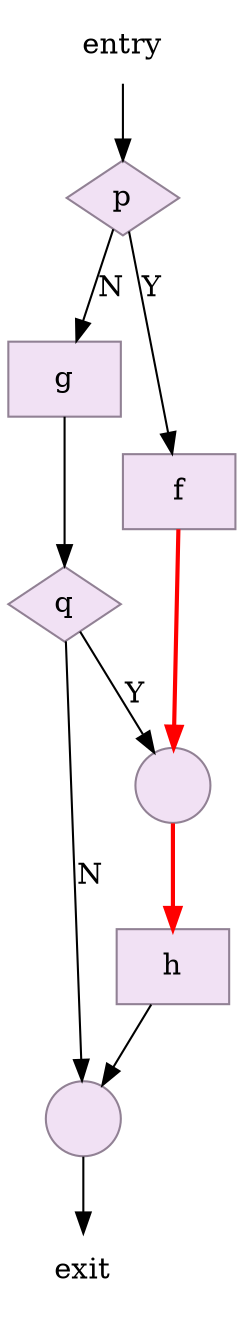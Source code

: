 digraph test {
	ratio="fill";
	node [color="#918194", fillcolor="#f1e1f4", style="filled"];
	edge [color="black"];
	node1 [label="g", shape="box"];
	node2 [label="p", shape="diamond"];
	node3 [label="q", shape="diamond"];
	entry [fillcolor="white", label="entry", shape="plaintext", style="filled"];
	flux_0 [filllcolor="yellow", label=" ", shape="circle", style="filled"];
	exit [fillcolor="white", label="exit", shape="plaintext", style="filled"];
	node4 [label="h", shape="box"];
	flux_1 [filllcolor="yellow", label=" ", shape="circle", style="filled"];
	node5 [label="f", shape="box"];
	node2 -> node5 [label="Y"];
	node2 -> node1 [label="N"];
	node3 -> flux_0 [label="N"];
	node3 -> flux_1 [label="Y"];
	node5 -> flux_1 [style=bold, color=red];
	node1 -> node3;
	node4 -> flux_0;
	entry -> node2;
	flux_0 -> exit;
	flux_1 -> node4 [style=bold, color=red];
}

